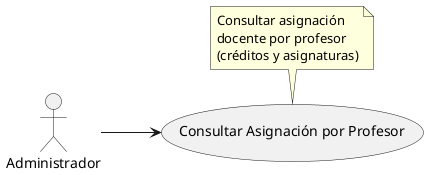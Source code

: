 @startuml
left to right direction

actor "Administrador" as admin

usecase "Consultar Asignación por Profesor" as consProf
note top of consProf
    Consultar asignación
    docente por profesor
    (créditos y asignaturas)
end note

admin --> consProf
@enduml